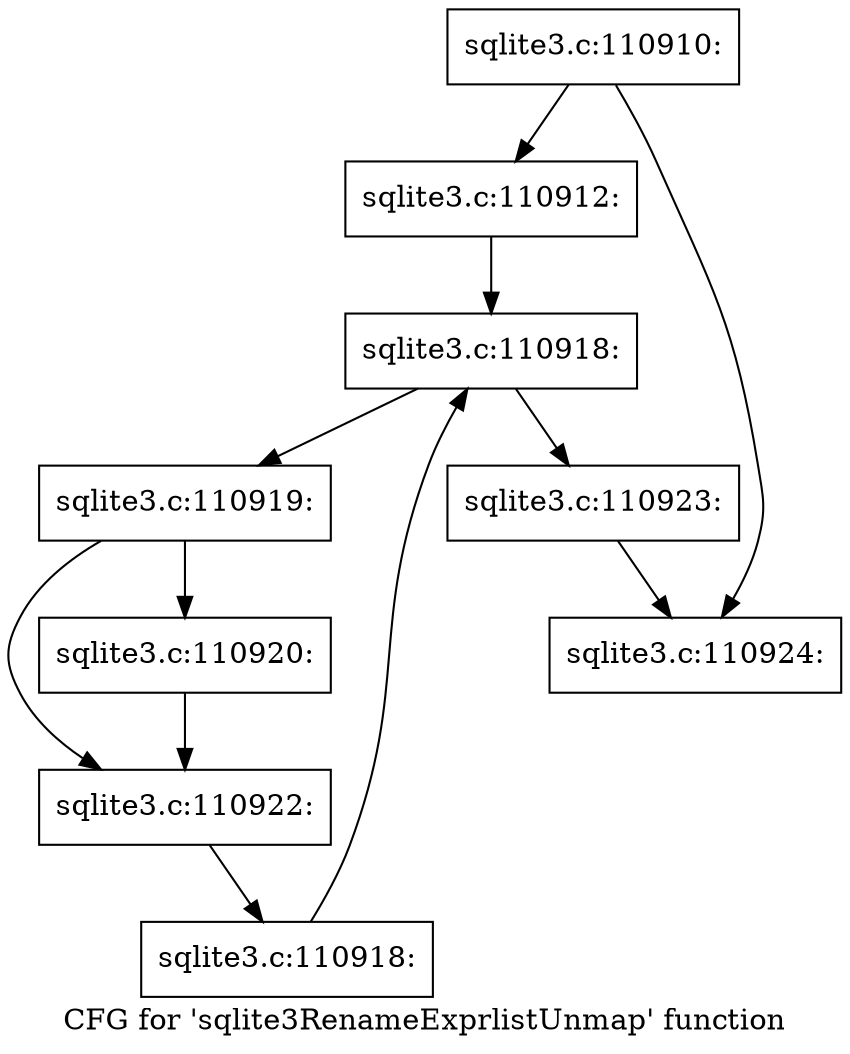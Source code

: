 digraph "CFG for 'sqlite3RenameExprlistUnmap' function" {
	label="CFG for 'sqlite3RenameExprlistUnmap' function";

	Node0x55c0f90fe590 [shape=record,label="{sqlite3.c:110910:}"];
	Node0x55c0f90fe590 -> Node0x55c0f91056c0;
	Node0x55c0f90fe590 -> Node0x55c0f9105e80;
	Node0x55c0f91056c0 [shape=record,label="{sqlite3.c:110912:}"];
	Node0x55c0f91056c0 -> Node0x55c0f9106fd0;
	Node0x55c0f9106fd0 [shape=record,label="{sqlite3.c:110918:}"];
	Node0x55c0f9106fd0 -> Node0x55c0f91071f0;
	Node0x55c0f9106fd0 -> Node0x55c0f9106e20;
	Node0x55c0f91071f0 [shape=record,label="{sqlite3.c:110919:}"];
	Node0x55c0f91071f0 -> Node0x55c0f91077d0;
	Node0x55c0f91071f0 -> Node0x55c0f9107820;
	Node0x55c0f91077d0 [shape=record,label="{sqlite3.c:110920:}"];
	Node0x55c0f91077d0 -> Node0x55c0f9107820;
	Node0x55c0f9107820 [shape=record,label="{sqlite3.c:110922:}"];
	Node0x55c0f9107820 -> Node0x55c0f9107160;
	Node0x55c0f9107160 [shape=record,label="{sqlite3.c:110918:}"];
	Node0x55c0f9107160 -> Node0x55c0f9106fd0;
	Node0x55c0f9106e20 [shape=record,label="{sqlite3.c:110923:}"];
	Node0x55c0f9106e20 -> Node0x55c0f9105e80;
	Node0x55c0f9105e80 [shape=record,label="{sqlite3.c:110924:}"];
}
